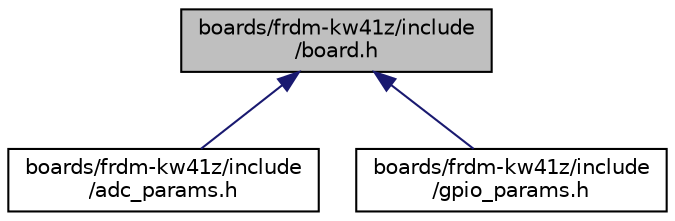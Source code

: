 digraph "boards/frdm-kw41z/include/board.h"
{
 // LATEX_PDF_SIZE
  edge [fontname="Helvetica",fontsize="10",labelfontname="Helvetica",labelfontsize="10"];
  node [fontname="Helvetica",fontsize="10",shape=record];
  Node1 [label="boards/frdm-kw41z/include\l/board.h",height=0.2,width=0.4,color="black", fillcolor="grey75", style="filled", fontcolor="black",tooltip="Board specific definitions for the FRDM-KW41Z."];
  Node1 -> Node2 [dir="back",color="midnightblue",fontsize="10",style="solid",fontname="Helvetica"];
  Node2 [label="boards/frdm-kw41z/include\l/adc_params.h",height=0.2,width=0.4,color="black", fillcolor="white", style="filled",URL="$frdm-kw41z_2include_2adc__params_8h.html",tooltip="Board specific configuration of direct mapped ADC."];
  Node1 -> Node3 [dir="back",color="midnightblue",fontsize="10",style="solid",fontname="Helvetica"];
  Node3 [label="boards/frdm-kw41z/include\l/gpio_params.h",height=0.2,width=0.4,color="black", fillcolor="white", style="filled",URL="$frdm-kw41z_2include_2gpio__params_8h.html",tooltip="Board specific configuration of direct mapped GPIOs."];
}
